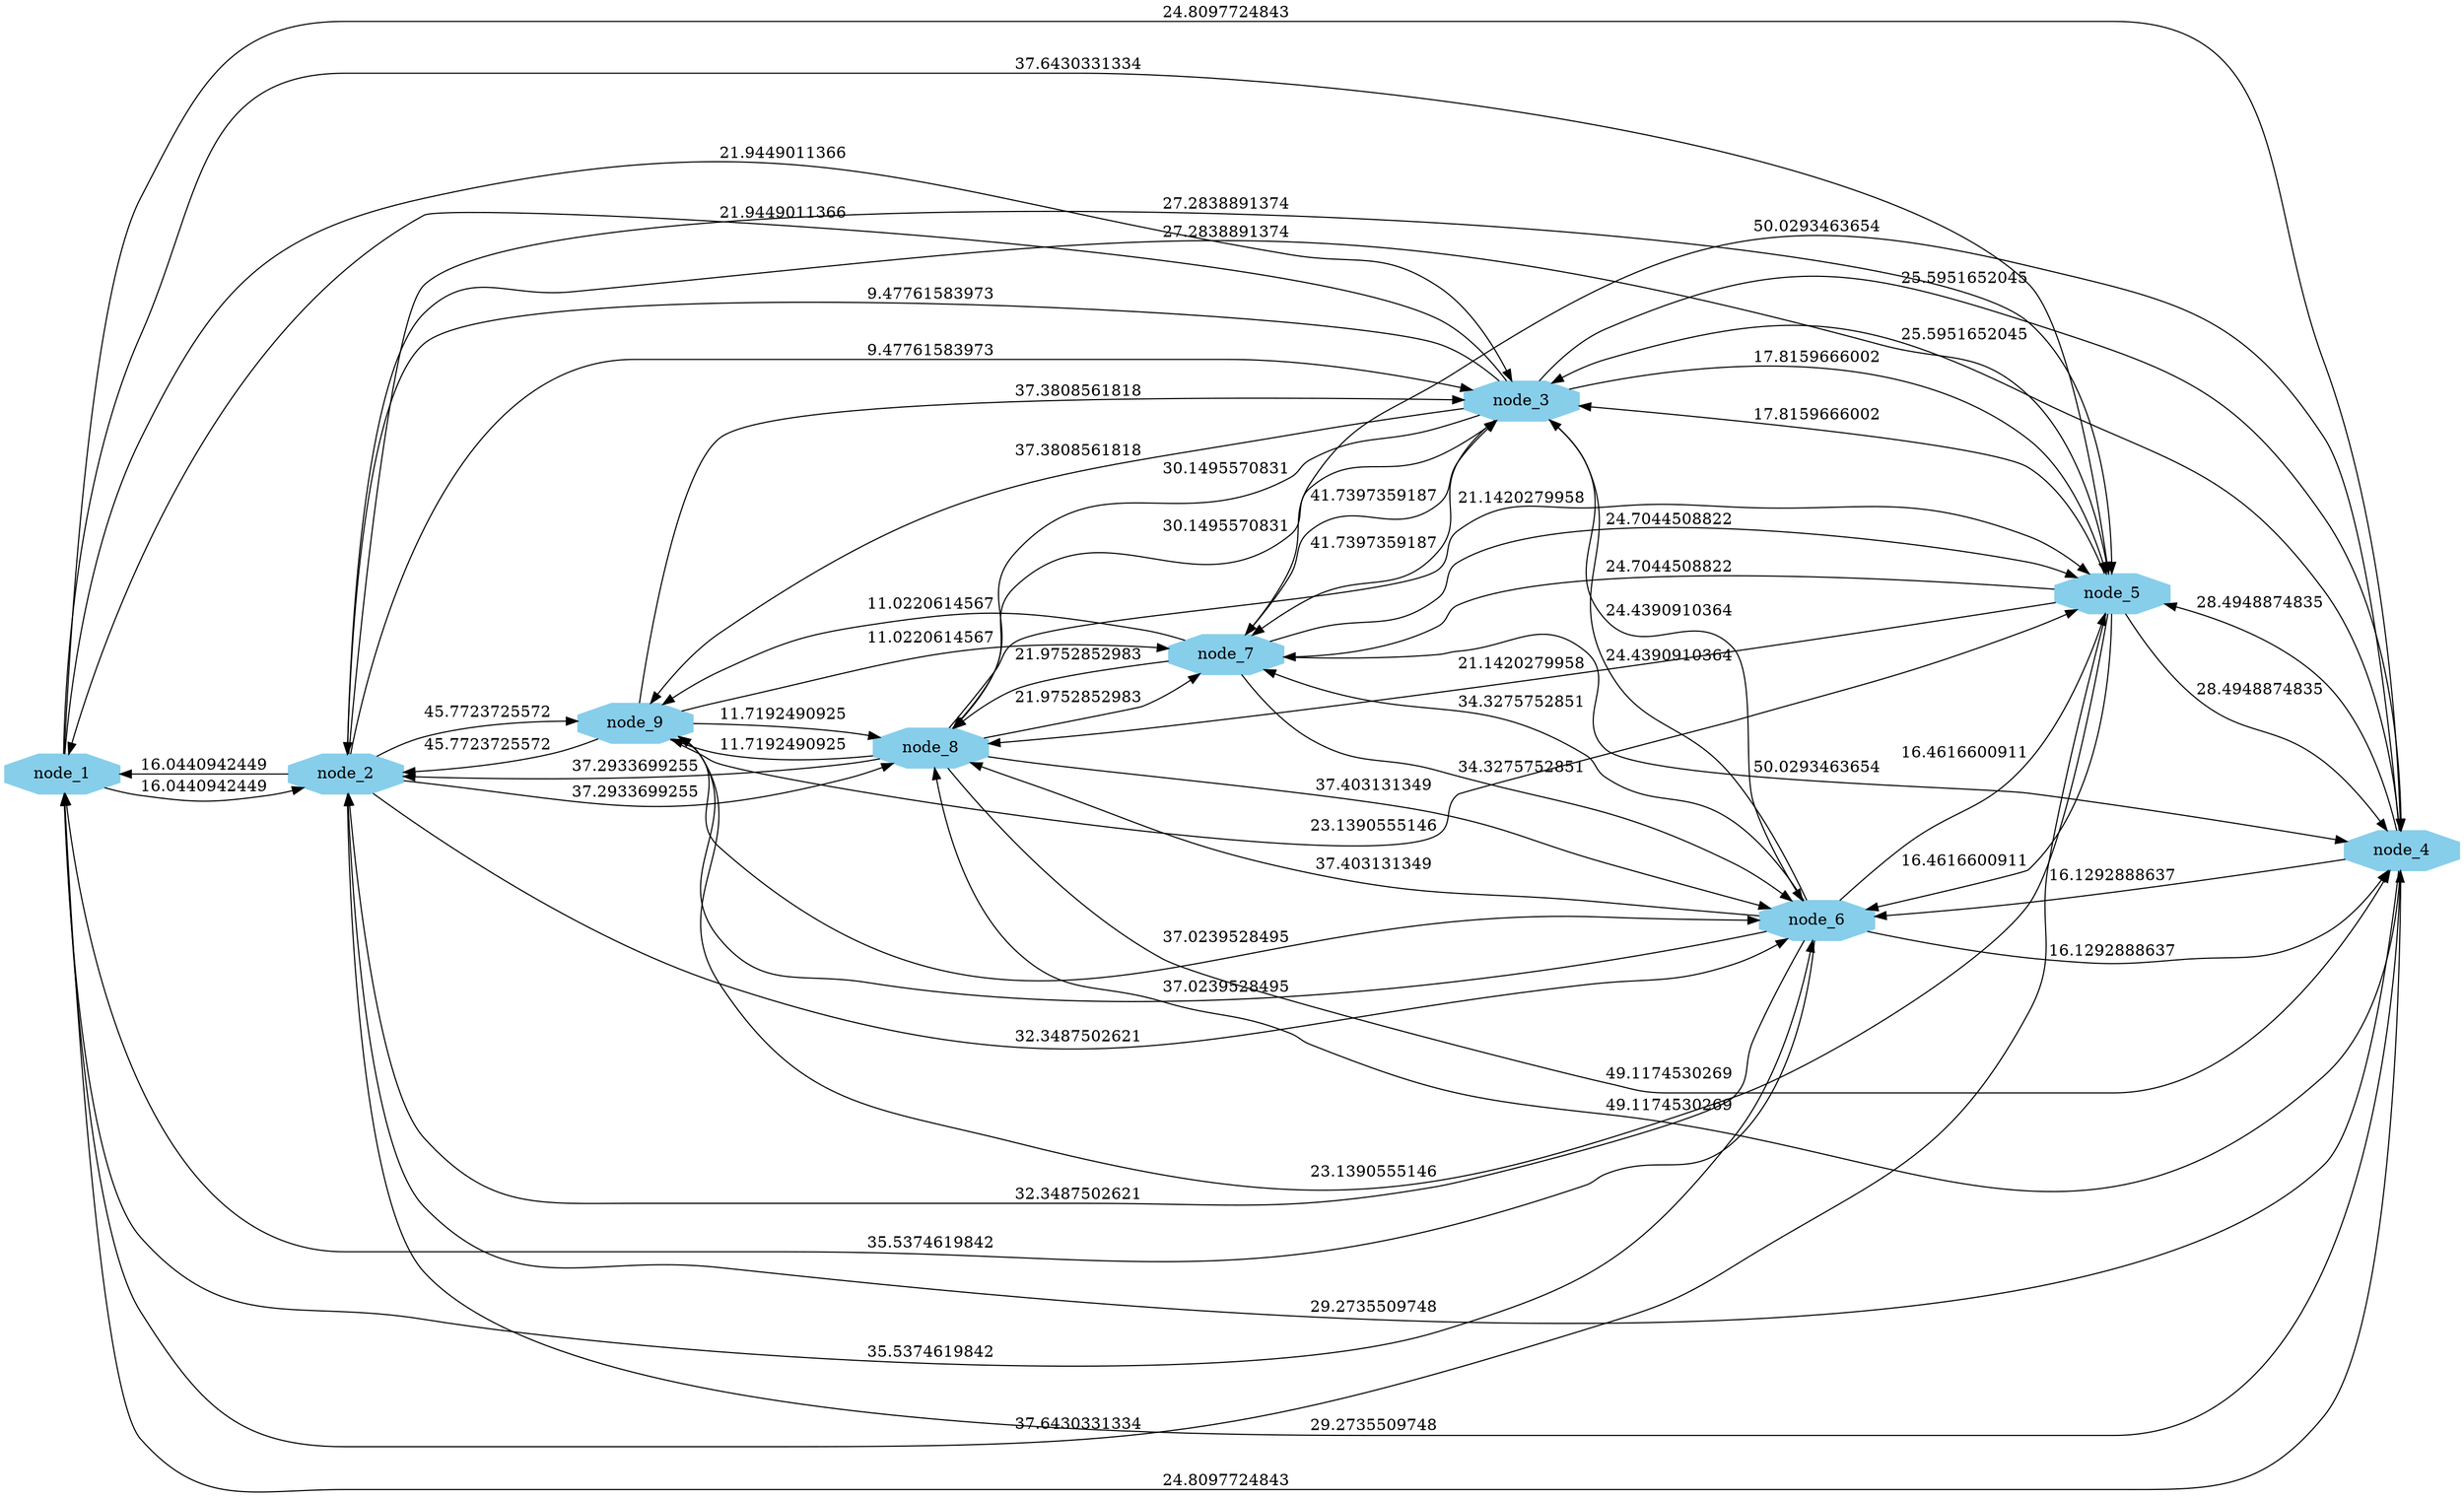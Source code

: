 digraph G {
node [width=.3,height=.3,shape=octagon,style=filled,color=skyblue];
overlap="false";
rankdir="LR";
aspect="1";
node_1 [pos="0.35820699837,6.37562617694!"];
node_2 [pos="16.3861432807,5.65575211275!"];
node_3 [pos="20.950038047,13.9621392075!"];
node_4 [pos="1.96918871694,31.1330401902!"];
node_5 [pos="30.3894371969,29.0719509068!"];
node_6 [pos="16.5617730916,38.0040256012!"];
node_7 [pos="50.4475855541,43.4934826518!"];
node_8 [pos="50.1368255636,21.5203947448!"];
node_9 [pos="53.2218890193,32.8262862517!"];
      node_9 -> node_8 [label="11.7192490925"];
      node_9 -> node_7 [label="11.0220614567"];
      node_9 -> node_6 [label="37.0239528495"];
      node_9 -> node_5 [label="23.1390555146"];
      node_9 -> node_3 [label="37.3808561818"];
      node_9 -> node_2 [label="45.7723725572"];
      node_8 -> node_9 [label="11.7192490925"];
      node_8 -> node_7 [label="21.9752852983"];
      node_8 -> node_6 [label="37.403131349"];
      node_8 -> node_5 [label="21.1420279958"];
      node_8 -> node_4 [label="49.1174530269"];
      node_8 -> node_3 [label="30.1495570831"];
      node_8 -> node_2 [label="37.2933699255"];
      node_7 -> node_9 [label="11.0220614567"];
      node_7 -> node_8 [label="21.9752852983"];
      node_7 -> node_6 [label="34.3275752851"];
      node_7 -> node_5 [label="24.7044508822"];
      node_7 -> node_4 [label="50.0293463654"];
      node_7 -> node_3 [label="41.7397359187"];
      node_6 -> node_9 [label="37.0239528495"];
      node_6 -> node_8 [label="37.403131349"];
      node_6 -> node_7 [label="34.3275752851"];
      node_6 -> node_5 [label="16.4616600911"];
      node_6 -> node_4 [label="16.1292888637"];
      node_6 -> node_3 [label="24.4390910364"];
      node_6 -> node_2 [label="32.3487502621"];
      node_6 -> node_1 [label="35.5374619842"];
      node_5 -> node_9 [label="23.1390555146"];
      node_5 -> node_8 [label="21.1420279958"];
      node_5 -> node_7 [label="24.7044508822"];
      node_5 -> node_6 [label="16.4616600911"];
      node_5 -> node_4 [label="28.4948874835"];
      node_5 -> node_3 [label="17.8159666002"];
      node_5 -> node_2 [label="27.2838891374"];
      node_5 -> node_1 [label="37.6430331334"];
      node_4 -> node_8 [label="49.1174530269"];
      node_4 -> node_7 [label="50.0293463654"];
      node_4 -> node_6 [label="16.1292888637"];
      node_4 -> node_5 [label="28.4948874835"];
      node_4 -> node_3 [label="25.5951652045"];
      node_4 -> node_2 [label="29.2735509748"];
      node_4 -> node_1 [label="24.8097724843"];
      node_3 -> node_9 [label="37.3808561818"];
      node_3 -> node_8 [label="30.1495570831"];
      node_3 -> node_7 [label="41.7397359187"];
      node_3 -> node_6 [label="24.4390910364"];
      node_3 -> node_5 [label="17.8159666002"];
      node_3 -> node_4 [label="25.5951652045"];
      node_3 -> node_2 [label="9.47761583973"];
      node_3 -> node_1 [label="21.9449011366"];
      node_2 -> node_9 [label="45.7723725572"];
      node_2 -> node_8 [label="37.2933699255"];
      node_2 -> node_6 [label="32.3487502621"];
      node_2 -> node_5 [label="27.2838891374"];
      node_2 -> node_4 [label="29.2735509748"];
      node_2 -> node_3 [label="9.47761583973"];
      node_2 -> node_1 [label="16.0440942449"];
      node_1 -> node_6 [label="35.5374619842"];
      node_1 -> node_5 [label="37.6430331334"];
      node_1 -> node_4 [label="24.8097724843"];
      node_1 -> node_3 [label="21.9449011366"];
      node_1 -> node_2 [label="16.0440942449"];
}